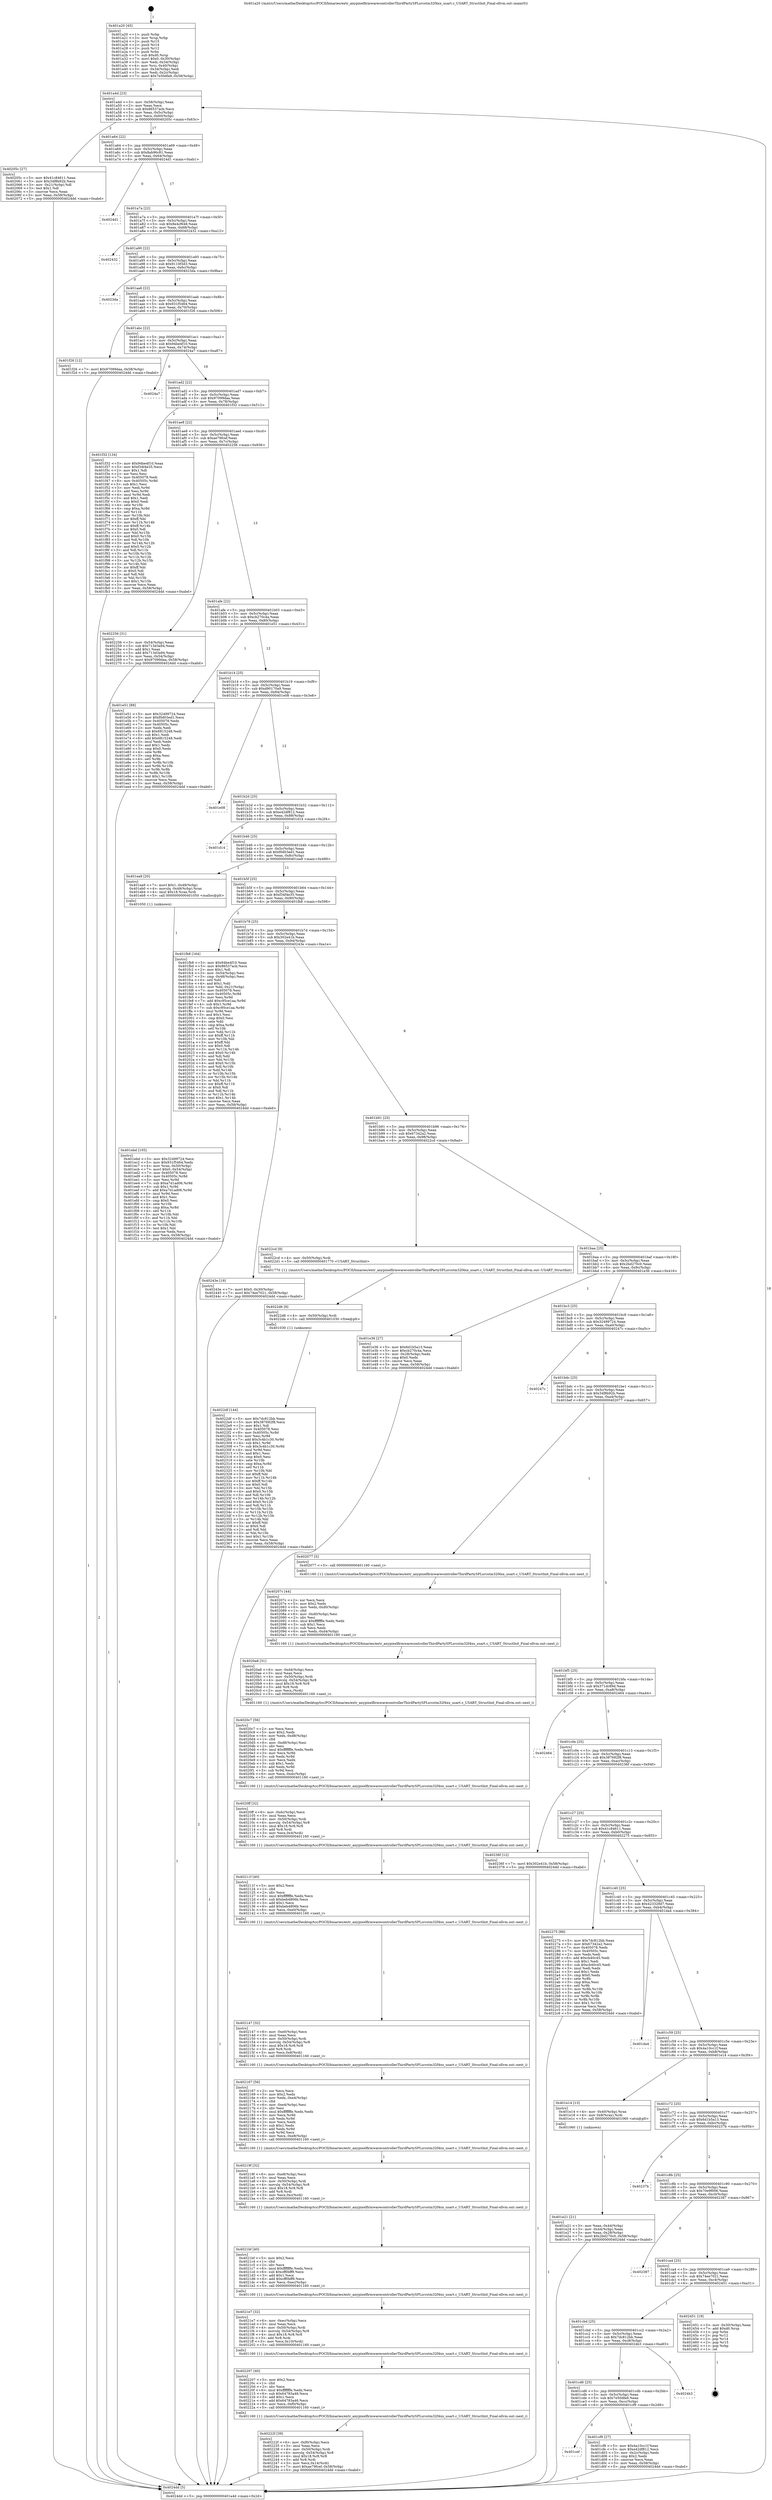 digraph "0x401a20" {
  label = "0x401a20 (/mnt/c/Users/mathe/Desktop/tcc/POCII/binaries/extr_anypixelfirmwarecontrollerThirdPartySPLsrcstm32f4xx_usart.c_USART_StructInit_Final-ollvm.out::main(0))"
  labelloc = "t"
  node[shape=record]

  Entry [label="",width=0.3,height=0.3,shape=circle,fillcolor=black,style=filled]
  "0x401a4d" [label="{
     0x401a4d [23]\l
     | [instrs]\l
     &nbsp;&nbsp;0x401a4d \<+3\>: mov -0x58(%rbp),%eax\l
     &nbsp;&nbsp;0x401a50 \<+2\>: mov %eax,%ecx\l
     &nbsp;&nbsp;0x401a52 \<+6\>: sub $0x86537acb,%ecx\l
     &nbsp;&nbsp;0x401a58 \<+3\>: mov %eax,-0x5c(%rbp)\l
     &nbsp;&nbsp;0x401a5b \<+3\>: mov %ecx,-0x60(%rbp)\l
     &nbsp;&nbsp;0x401a5e \<+6\>: je 000000000040205c \<main+0x63c\>\l
  }"]
  "0x40205c" [label="{
     0x40205c [27]\l
     | [instrs]\l
     &nbsp;&nbsp;0x40205c \<+5\>: mov $0x41c84611,%eax\l
     &nbsp;&nbsp;0x402061 \<+5\>: mov $0x34f8b92b,%ecx\l
     &nbsp;&nbsp;0x402066 \<+3\>: mov -0x21(%rbp),%dl\l
     &nbsp;&nbsp;0x402069 \<+3\>: test $0x1,%dl\l
     &nbsp;&nbsp;0x40206c \<+3\>: cmovne %ecx,%eax\l
     &nbsp;&nbsp;0x40206f \<+3\>: mov %eax,-0x58(%rbp)\l
     &nbsp;&nbsp;0x402072 \<+5\>: jmp 00000000004024dd \<main+0xabd\>\l
  }"]
  "0x401a64" [label="{
     0x401a64 [22]\l
     | [instrs]\l
     &nbsp;&nbsp;0x401a64 \<+5\>: jmp 0000000000401a69 \<main+0x49\>\l
     &nbsp;&nbsp;0x401a69 \<+3\>: mov -0x5c(%rbp),%eax\l
     &nbsp;&nbsp;0x401a6c \<+5\>: sub $0x8ab96c81,%eax\l
     &nbsp;&nbsp;0x401a71 \<+3\>: mov %eax,-0x64(%rbp)\l
     &nbsp;&nbsp;0x401a74 \<+6\>: je 00000000004024d1 \<main+0xab1\>\l
  }"]
  Exit [label="",width=0.3,height=0.3,shape=circle,fillcolor=black,style=filled,peripheries=2]
  "0x4024d1" [label="{
     0x4024d1\l
  }", style=dashed]
  "0x401a7a" [label="{
     0x401a7a [22]\l
     | [instrs]\l
     &nbsp;&nbsp;0x401a7a \<+5\>: jmp 0000000000401a7f \<main+0x5f\>\l
     &nbsp;&nbsp;0x401a7f \<+3\>: mov -0x5c(%rbp),%eax\l
     &nbsp;&nbsp;0x401a82 \<+5\>: sub $0x8e4cf648,%eax\l
     &nbsp;&nbsp;0x401a87 \<+3\>: mov %eax,-0x68(%rbp)\l
     &nbsp;&nbsp;0x401a8a \<+6\>: je 0000000000402432 \<main+0xa12\>\l
  }"]
  "0x4022df" [label="{
     0x4022df [144]\l
     | [instrs]\l
     &nbsp;&nbsp;0x4022df \<+5\>: mov $0x7dc812bb,%eax\l
     &nbsp;&nbsp;0x4022e4 \<+5\>: mov $0x387692f8,%ecx\l
     &nbsp;&nbsp;0x4022e9 \<+2\>: mov $0x1,%dl\l
     &nbsp;&nbsp;0x4022eb \<+7\>: mov 0x405078,%esi\l
     &nbsp;&nbsp;0x4022f2 \<+8\>: mov 0x40505c,%r8d\l
     &nbsp;&nbsp;0x4022fa \<+3\>: mov %esi,%r9d\l
     &nbsp;&nbsp;0x4022fd \<+7\>: add $0x3c4b1c30,%r9d\l
     &nbsp;&nbsp;0x402304 \<+4\>: sub $0x1,%r9d\l
     &nbsp;&nbsp;0x402308 \<+7\>: sub $0x3c4b1c30,%r9d\l
     &nbsp;&nbsp;0x40230f \<+4\>: imul %r9d,%esi\l
     &nbsp;&nbsp;0x402313 \<+3\>: and $0x1,%esi\l
     &nbsp;&nbsp;0x402316 \<+3\>: cmp $0x0,%esi\l
     &nbsp;&nbsp;0x402319 \<+4\>: sete %r10b\l
     &nbsp;&nbsp;0x40231d \<+4\>: cmp $0xa,%r8d\l
     &nbsp;&nbsp;0x402321 \<+4\>: setl %r11b\l
     &nbsp;&nbsp;0x402325 \<+3\>: mov %r10b,%bl\l
     &nbsp;&nbsp;0x402328 \<+3\>: xor $0xff,%bl\l
     &nbsp;&nbsp;0x40232b \<+3\>: mov %r11b,%r14b\l
     &nbsp;&nbsp;0x40232e \<+4\>: xor $0xff,%r14b\l
     &nbsp;&nbsp;0x402332 \<+3\>: xor $0x0,%dl\l
     &nbsp;&nbsp;0x402335 \<+3\>: mov %bl,%r15b\l
     &nbsp;&nbsp;0x402338 \<+4\>: and $0x0,%r15b\l
     &nbsp;&nbsp;0x40233c \<+3\>: and %dl,%r10b\l
     &nbsp;&nbsp;0x40233f \<+3\>: mov %r14b,%r12b\l
     &nbsp;&nbsp;0x402342 \<+4\>: and $0x0,%r12b\l
     &nbsp;&nbsp;0x402346 \<+3\>: and %dl,%r11b\l
     &nbsp;&nbsp;0x402349 \<+3\>: or %r10b,%r15b\l
     &nbsp;&nbsp;0x40234c \<+3\>: or %r11b,%r12b\l
     &nbsp;&nbsp;0x40234f \<+3\>: xor %r12b,%r15b\l
     &nbsp;&nbsp;0x402352 \<+3\>: or %r14b,%bl\l
     &nbsp;&nbsp;0x402355 \<+3\>: xor $0xff,%bl\l
     &nbsp;&nbsp;0x402358 \<+3\>: or $0x0,%dl\l
     &nbsp;&nbsp;0x40235b \<+2\>: and %dl,%bl\l
     &nbsp;&nbsp;0x40235d \<+3\>: or %bl,%r15b\l
     &nbsp;&nbsp;0x402360 \<+4\>: test $0x1,%r15b\l
     &nbsp;&nbsp;0x402364 \<+3\>: cmovne %ecx,%eax\l
     &nbsp;&nbsp;0x402367 \<+3\>: mov %eax,-0x58(%rbp)\l
     &nbsp;&nbsp;0x40236a \<+5\>: jmp 00000000004024dd \<main+0xabd\>\l
  }"]
  "0x402432" [label="{
     0x402432\l
  }", style=dashed]
  "0x401a90" [label="{
     0x401a90 [22]\l
     | [instrs]\l
     &nbsp;&nbsp;0x401a90 \<+5\>: jmp 0000000000401a95 \<main+0x75\>\l
     &nbsp;&nbsp;0x401a95 \<+3\>: mov -0x5c(%rbp),%eax\l
     &nbsp;&nbsp;0x401a98 \<+5\>: sub $0x9110f3d3,%eax\l
     &nbsp;&nbsp;0x401a9d \<+3\>: mov %eax,-0x6c(%rbp)\l
     &nbsp;&nbsp;0x401aa0 \<+6\>: je 00000000004023da \<main+0x9ba\>\l
  }"]
  "0x4022d6" [label="{
     0x4022d6 [9]\l
     | [instrs]\l
     &nbsp;&nbsp;0x4022d6 \<+4\>: mov -0x50(%rbp),%rdi\l
     &nbsp;&nbsp;0x4022da \<+5\>: call 0000000000401030 \<free@plt\>\l
     | [calls]\l
     &nbsp;&nbsp;0x401030 \{1\} (unknown)\l
  }"]
  "0x4023da" [label="{
     0x4023da\l
  }", style=dashed]
  "0x401aa6" [label="{
     0x401aa6 [22]\l
     | [instrs]\l
     &nbsp;&nbsp;0x401aa6 \<+5\>: jmp 0000000000401aab \<main+0x8b\>\l
     &nbsp;&nbsp;0x401aab \<+3\>: mov -0x5c(%rbp),%eax\l
     &nbsp;&nbsp;0x401aae \<+5\>: sub $0x931f5464,%eax\l
     &nbsp;&nbsp;0x401ab3 \<+3\>: mov %eax,-0x70(%rbp)\l
     &nbsp;&nbsp;0x401ab6 \<+6\>: je 0000000000401f26 \<main+0x506\>\l
  }"]
  "0x40222f" [label="{
     0x40222f [39]\l
     | [instrs]\l
     &nbsp;&nbsp;0x40222f \<+6\>: mov -0xf0(%rbp),%ecx\l
     &nbsp;&nbsp;0x402235 \<+3\>: imul %eax,%ecx\l
     &nbsp;&nbsp;0x402238 \<+4\>: mov -0x50(%rbp),%rdi\l
     &nbsp;&nbsp;0x40223c \<+4\>: movslq -0x54(%rbp),%r8\l
     &nbsp;&nbsp;0x402240 \<+4\>: imul $0x18,%r8,%r8\l
     &nbsp;&nbsp;0x402244 \<+3\>: add %r8,%rdi\l
     &nbsp;&nbsp;0x402247 \<+3\>: mov %ecx,0x14(%rdi)\l
     &nbsp;&nbsp;0x40224a \<+7\>: movl $0xae79fcef,-0x58(%rbp)\l
     &nbsp;&nbsp;0x402251 \<+5\>: jmp 00000000004024dd \<main+0xabd\>\l
  }"]
  "0x401f26" [label="{
     0x401f26 [12]\l
     | [instrs]\l
     &nbsp;&nbsp;0x401f26 \<+7\>: movl $0x97099daa,-0x58(%rbp)\l
     &nbsp;&nbsp;0x401f2d \<+5\>: jmp 00000000004024dd \<main+0xabd\>\l
  }"]
  "0x401abc" [label="{
     0x401abc [22]\l
     | [instrs]\l
     &nbsp;&nbsp;0x401abc \<+5\>: jmp 0000000000401ac1 \<main+0xa1\>\l
     &nbsp;&nbsp;0x401ac1 \<+3\>: mov -0x5c(%rbp),%eax\l
     &nbsp;&nbsp;0x401ac4 \<+5\>: sub $0x94be4f10,%eax\l
     &nbsp;&nbsp;0x401ac9 \<+3\>: mov %eax,-0x74(%rbp)\l
     &nbsp;&nbsp;0x401acc \<+6\>: je 00000000004024a7 \<main+0xa87\>\l
  }"]
  "0x402207" [label="{
     0x402207 [40]\l
     | [instrs]\l
     &nbsp;&nbsp;0x402207 \<+5\>: mov $0x2,%ecx\l
     &nbsp;&nbsp;0x40220c \<+1\>: cltd\l
     &nbsp;&nbsp;0x40220d \<+2\>: idiv %ecx\l
     &nbsp;&nbsp;0x40220f \<+6\>: imul $0xfffffffe,%edx,%ecx\l
     &nbsp;&nbsp;0x402215 \<+6\>: sub $0x64783a46,%ecx\l
     &nbsp;&nbsp;0x40221b \<+3\>: add $0x1,%ecx\l
     &nbsp;&nbsp;0x40221e \<+6\>: add $0x64783a46,%ecx\l
     &nbsp;&nbsp;0x402224 \<+6\>: mov %ecx,-0xf0(%rbp)\l
     &nbsp;&nbsp;0x40222a \<+5\>: call 0000000000401160 \<next_i\>\l
     | [calls]\l
     &nbsp;&nbsp;0x401160 \{1\} (/mnt/c/Users/mathe/Desktop/tcc/POCII/binaries/extr_anypixelfirmwarecontrollerThirdPartySPLsrcstm32f4xx_usart.c_USART_StructInit_Final-ollvm.out::next_i)\l
  }"]
  "0x4024a7" [label="{
     0x4024a7\l
  }", style=dashed]
  "0x401ad2" [label="{
     0x401ad2 [22]\l
     | [instrs]\l
     &nbsp;&nbsp;0x401ad2 \<+5\>: jmp 0000000000401ad7 \<main+0xb7\>\l
     &nbsp;&nbsp;0x401ad7 \<+3\>: mov -0x5c(%rbp),%eax\l
     &nbsp;&nbsp;0x401ada \<+5\>: sub $0x97099daa,%eax\l
     &nbsp;&nbsp;0x401adf \<+3\>: mov %eax,-0x78(%rbp)\l
     &nbsp;&nbsp;0x401ae2 \<+6\>: je 0000000000401f32 \<main+0x512\>\l
  }"]
  "0x4021e7" [label="{
     0x4021e7 [32]\l
     | [instrs]\l
     &nbsp;&nbsp;0x4021e7 \<+6\>: mov -0xec(%rbp),%ecx\l
     &nbsp;&nbsp;0x4021ed \<+3\>: imul %eax,%ecx\l
     &nbsp;&nbsp;0x4021f0 \<+4\>: mov -0x50(%rbp),%rdi\l
     &nbsp;&nbsp;0x4021f4 \<+4\>: movslq -0x54(%rbp),%r8\l
     &nbsp;&nbsp;0x4021f8 \<+4\>: imul $0x18,%r8,%r8\l
     &nbsp;&nbsp;0x4021fc \<+3\>: add %r8,%rdi\l
     &nbsp;&nbsp;0x4021ff \<+3\>: mov %ecx,0x10(%rdi)\l
     &nbsp;&nbsp;0x402202 \<+5\>: call 0000000000401160 \<next_i\>\l
     | [calls]\l
     &nbsp;&nbsp;0x401160 \{1\} (/mnt/c/Users/mathe/Desktop/tcc/POCII/binaries/extr_anypixelfirmwarecontrollerThirdPartySPLsrcstm32f4xx_usart.c_USART_StructInit_Final-ollvm.out::next_i)\l
  }"]
  "0x401f32" [label="{
     0x401f32 [134]\l
     | [instrs]\l
     &nbsp;&nbsp;0x401f32 \<+5\>: mov $0x94be4f10,%eax\l
     &nbsp;&nbsp;0x401f37 \<+5\>: mov $0xf34f4e35,%ecx\l
     &nbsp;&nbsp;0x401f3c \<+2\>: mov $0x1,%dl\l
     &nbsp;&nbsp;0x401f3e \<+2\>: xor %esi,%esi\l
     &nbsp;&nbsp;0x401f40 \<+7\>: mov 0x405078,%edi\l
     &nbsp;&nbsp;0x401f47 \<+8\>: mov 0x40505c,%r8d\l
     &nbsp;&nbsp;0x401f4f \<+3\>: sub $0x1,%esi\l
     &nbsp;&nbsp;0x401f52 \<+3\>: mov %edi,%r9d\l
     &nbsp;&nbsp;0x401f55 \<+3\>: add %esi,%r9d\l
     &nbsp;&nbsp;0x401f58 \<+4\>: imul %r9d,%edi\l
     &nbsp;&nbsp;0x401f5c \<+3\>: and $0x1,%edi\l
     &nbsp;&nbsp;0x401f5f \<+3\>: cmp $0x0,%edi\l
     &nbsp;&nbsp;0x401f62 \<+4\>: sete %r10b\l
     &nbsp;&nbsp;0x401f66 \<+4\>: cmp $0xa,%r8d\l
     &nbsp;&nbsp;0x401f6a \<+4\>: setl %r11b\l
     &nbsp;&nbsp;0x401f6e \<+3\>: mov %r10b,%bl\l
     &nbsp;&nbsp;0x401f71 \<+3\>: xor $0xff,%bl\l
     &nbsp;&nbsp;0x401f74 \<+3\>: mov %r11b,%r14b\l
     &nbsp;&nbsp;0x401f77 \<+4\>: xor $0xff,%r14b\l
     &nbsp;&nbsp;0x401f7b \<+3\>: xor $0x0,%dl\l
     &nbsp;&nbsp;0x401f7e \<+3\>: mov %bl,%r15b\l
     &nbsp;&nbsp;0x401f81 \<+4\>: and $0x0,%r15b\l
     &nbsp;&nbsp;0x401f85 \<+3\>: and %dl,%r10b\l
     &nbsp;&nbsp;0x401f88 \<+3\>: mov %r14b,%r12b\l
     &nbsp;&nbsp;0x401f8b \<+4\>: and $0x0,%r12b\l
     &nbsp;&nbsp;0x401f8f \<+3\>: and %dl,%r11b\l
     &nbsp;&nbsp;0x401f92 \<+3\>: or %r10b,%r15b\l
     &nbsp;&nbsp;0x401f95 \<+3\>: or %r11b,%r12b\l
     &nbsp;&nbsp;0x401f98 \<+3\>: xor %r12b,%r15b\l
     &nbsp;&nbsp;0x401f9b \<+3\>: or %r14b,%bl\l
     &nbsp;&nbsp;0x401f9e \<+3\>: xor $0xff,%bl\l
     &nbsp;&nbsp;0x401fa1 \<+3\>: or $0x0,%dl\l
     &nbsp;&nbsp;0x401fa4 \<+2\>: and %dl,%bl\l
     &nbsp;&nbsp;0x401fa6 \<+3\>: or %bl,%r15b\l
     &nbsp;&nbsp;0x401fa9 \<+4\>: test $0x1,%r15b\l
     &nbsp;&nbsp;0x401fad \<+3\>: cmovne %ecx,%eax\l
     &nbsp;&nbsp;0x401fb0 \<+3\>: mov %eax,-0x58(%rbp)\l
     &nbsp;&nbsp;0x401fb3 \<+5\>: jmp 00000000004024dd \<main+0xabd\>\l
  }"]
  "0x401ae8" [label="{
     0x401ae8 [22]\l
     | [instrs]\l
     &nbsp;&nbsp;0x401ae8 \<+5\>: jmp 0000000000401aed \<main+0xcd\>\l
     &nbsp;&nbsp;0x401aed \<+3\>: mov -0x5c(%rbp),%eax\l
     &nbsp;&nbsp;0x401af0 \<+5\>: sub $0xae79fcef,%eax\l
     &nbsp;&nbsp;0x401af5 \<+3\>: mov %eax,-0x7c(%rbp)\l
     &nbsp;&nbsp;0x401af8 \<+6\>: je 0000000000402256 \<main+0x836\>\l
  }"]
  "0x4021bf" [label="{
     0x4021bf [40]\l
     | [instrs]\l
     &nbsp;&nbsp;0x4021bf \<+5\>: mov $0x2,%ecx\l
     &nbsp;&nbsp;0x4021c4 \<+1\>: cltd\l
     &nbsp;&nbsp;0x4021c5 \<+2\>: idiv %ecx\l
     &nbsp;&nbsp;0x4021c7 \<+6\>: imul $0xfffffffe,%edx,%ecx\l
     &nbsp;&nbsp;0x4021cd \<+6\>: sub $0xcff0bff9,%ecx\l
     &nbsp;&nbsp;0x4021d3 \<+3\>: add $0x1,%ecx\l
     &nbsp;&nbsp;0x4021d6 \<+6\>: add $0xcff0bff9,%ecx\l
     &nbsp;&nbsp;0x4021dc \<+6\>: mov %ecx,-0xec(%rbp)\l
     &nbsp;&nbsp;0x4021e2 \<+5\>: call 0000000000401160 \<next_i\>\l
     | [calls]\l
     &nbsp;&nbsp;0x401160 \{1\} (/mnt/c/Users/mathe/Desktop/tcc/POCII/binaries/extr_anypixelfirmwarecontrollerThirdPartySPLsrcstm32f4xx_usart.c_USART_StructInit_Final-ollvm.out::next_i)\l
  }"]
  "0x402256" [label="{
     0x402256 [31]\l
     | [instrs]\l
     &nbsp;&nbsp;0x402256 \<+3\>: mov -0x54(%rbp),%eax\l
     &nbsp;&nbsp;0x402259 \<+5\>: sub $0x713d3a94,%eax\l
     &nbsp;&nbsp;0x40225e \<+3\>: add $0x1,%eax\l
     &nbsp;&nbsp;0x402261 \<+5\>: add $0x713d3a94,%eax\l
     &nbsp;&nbsp;0x402266 \<+3\>: mov %eax,-0x54(%rbp)\l
     &nbsp;&nbsp;0x402269 \<+7\>: movl $0x97099daa,-0x58(%rbp)\l
     &nbsp;&nbsp;0x402270 \<+5\>: jmp 00000000004024dd \<main+0xabd\>\l
  }"]
  "0x401afe" [label="{
     0x401afe [22]\l
     | [instrs]\l
     &nbsp;&nbsp;0x401afe \<+5\>: jmp 0000000000401b03 \<main+0xe3\>\l
     &nbsp;&nbsp;0x401b03 \<+3\>: mov -0x5c(%rbp),%eax\l
     &nbsp;&nbsp;0x401b06 \<+5\>: sub $0xcb270c4a,%eax\l
     &nbsp;&nbsp;0x401b0b \<+3\>: mov %eax,-0x80(%rbp)\l
     &nbsp;&nbsp;0x401b0e \<+6\>: je 0000000000401e51 \<main+0x431\>\l
  }"]
  "0x40219f" [label="{
     0x40219f [32]\l
     | [instrs]\l
     &nbsp;&nbsp;0x40219f \<+6\>: mov -0xe8(%rbp),%ecx\l
     &nbsp;&nbsp;0x4021a5 \<+3\>: imul %eax,%ecx\l
     &nbsp;&nbsp;0x4021a8 \<+4\>: mov -0x50(%rbp),%rdi\l
     &nbsp;&nbsp;0x4021ac \<+4\>: movslq -0x54(%rbp),%r8\l
     &nbsp;&nbsp;0x4021b0 \<+4\>: imul $0x18,%r8,%r8\l
     &nbsp;&nbsp;0x4021b4 \<+3\>: add %r8,%rdi\l
     &nbsp;&nbsp;0x4021b7 \<+3\>: mov %ecx,0xc(%rdi)\l
     &nbsp;&nbsp;0x4021ba \<+5\>: call 0000000000401160 \<next_i\>\l
     | [calls]\l
     &nbsp;&nbsp;0x401160 \{1\} (/mnt/c/Users/mathe/Desktop/tcc/POCII/binaries/extr_anypixelfirmwarecontrollerThirdPartySPLsrcstm32f4xx_usart.c_USART_StructInit_Final-ollvm.out::next_i)\l
  }"]
  "0x401e51" [label="{
     0x401e51 [88]\l
     | [instrs]\l
     &nbsp;&nbsp;0x401e51 \<+5\>: mov $0x32499724,%eax\l
     &nbsp;&nbsp;0x401e56 \<+5\>: mov $0xf0d03ed1,%ecx\l
     &nbsp;&nbsp;0x401e5b \<+7\>: mov 0x405078,%edx\l
     &nbsp;&nbsp;0x401e62 \<+7\>: mov 0x40505c,%esi\l
     &nbsp;&nbsp;0x401e69 \<+2\>: mov %edx,%edi\l
     &nbsp;&nbsp;0x401e6b \<+6\>: sub $0x6815248,%edi\l
     &nbsp;&nbsp;0x401e71 \<+3\>: sub $0x1,%edi\l
     &nbsp;&nbsp;0x401e74 \<+6\>: add $0x6815248,%edi\l
     &nbsp;&nbsp;0x401e7a \<+3\>: imul %edi,%edx\l
     &nbsp;&nbsp;0x401e7d \<+3\>: and $0x1,%edx\l
     &nbsp;&nbsp;0x401e80 \<+3\>: cmp $0x0,%edx\l
     &nbsp;&nbsp;0x401e83 \<+4\>: sete %r8b\l
     &nbsp;&nbsp;0x401e87 \<+3\>: cmp $0xa,%esi\l
     &nbsp;&nbsp;0x401e8a \<+4\>: setl %r9b\l
     &nbsp;&nbsp;0x401e8e \<+3\>: mov %r8b,%r10b\l
     &nbsp;&nbsp;0x401e91 \<+3\>: and %r9b,%r10b\l
     &nbsp;&nbsp;0x401e94 \<+3\>: xor %r9b,%r8b\l
     &nbsp;&nbsp;0x401e97 \<+3\>: or %r8b,%r10b\l
     &nbsp;&nbsp;0x401e9a \<+4\>: test $0x1,%r10b\l
     &nbsp;&nbsp;0x401e9e \<+3\>: cmovne %ecx,%eax\l
     &nbsp;&nbsp;0x401ea1 \<+3\>: mov %eax,-0x58(%rbp)\l
     &nbsp;&nbsp;0x401ea4 \<+5\>: jmp 00000000004024dd \<main+0xabd\>\l
  }"]
  "0x401b14" [label="{
     0x401b14 [25]\l
     | [instrs]\l
     &nbsp;&nbsp;0x401b14 \<+5\>: jmp 0000000000401b19 \<main+0xf9\>\l
     &nbsp;&nbsp;0x401b19 \<+3\>: mov -0x5c(%rbp),%eax\l
     &nbsp;&nbsp;0x401b1c \<+5\>: sub $0xd90170a9,%eax\l
     &nbsp;&nbsp;0x401b21 \<+6\>: mov %eax,-0x84(%rbp)\l
     &nbsp;&nbsp;0x401b27 \<+6\>: je 0000000000401e08 \<main+0x3e8\>\l
  }"]
  "0x402167" [label="{
     0x402167 [56]\l
     | [instrs]\l
     &nbsp;&nbsp;0x402167 \<+2\>: xor %ecx,%ecx\l
     &nbsp;&nbsp;0x402169 \<+5\>: mov $0x2,%edx\l
     &nbsp;&nbsp;0x40216e \<+6\>: mov %edx,-0xe4(%rbp)\l
     &nbsp;&nbsp;0x402174 \<+1\>: cltd\l
     &nbsp;&nbsp;0x402175 \<+6\>: mov -0xe4(%rbp),%esi\l
     &nbsp;&nbsp;0x40217b \<+2\>: idiv %esi\l
     &nbsp;&nbsp;0x40217d \<+6\>: imul $0xfffffffe,%edx,%edx\l
     &nbsp;&nbsp;0x402183 \<+3\>: mov %ecx,%r9d\l
     &nbsp;&nbsp;0x402186 \<+3\>: sub %edx,%r9d\l
     &nbsp;&nbsp;0x402189 \<+2\>: mov %ecx,%edx\l
     &nbsp;&nbsp;0x40218b \<+3\>: sub $0x1,%edx\l
     &nbsp;&nbsp;0x40218e \<+3\>: add %edx,%r9d\l
     &nbsp;&nbsp;0x402191 \<+3\>: sub %r9d,%ecx\l
     &nbsp;&nbsp;0x402194 \<+6\>: mov %ecx,-0xe8(%rbp)\l
     &nbsp;&nbsp;0x40219a \<+5\>: call 0000000000401160 \<next_i\>\l
     | [calls]\l
     &nbsp;&nbsp;0x401160 \{1\} (/mnt/c/Users/mathe/Desktop/tcc/POCII/binaries/extr_anypixelfirmwarecontrollerThirdPartySPLsrcstm32f4xx_usart.c_USART_StructInit_Final-ollvm.out::next_i)\l
  }"]
  "0x401e08" [label="{
     0x401e08\l
  }", style=dashed]
  "0x401b2d" [label="{
     0x401b2d [25]\l
     | [instrs]\l
     &nbsp;&nbsp;0x401b2d \<+5\>: jmp 0000000000401b32 \<main+0x112\>\l
     &nbsp;&nbsp;0x401b32 \<+3\>: mov -0x5c(%rbp),%eax\l
     &nbsp;&nbsp;0x401b35 \<+5\>: sub $0xe42df812,%eax\l
     &nbsp;&nbsp;0x401b3a \<+6\>: mov %eax,-0x88(%rbp)\l
     &nbsp;&nbsp;0x401b40 \<+6\>: je 0000000000401d14 \<main+0x2f4\>\l
  }"]
  "0x402147" [label="{
     0x402147 [32]\l
     | [instrs]\l
     &nbsp;&nbsp;0x402147 \<+6\>: mov -0xe0(%rbp),%ecx\l
     &nbsp;&nbsp;0x40214d \<+3\>: imul %eax,%ecx\l
     &nbsp;&nbsp;0x402150 \<+4\>: mov -0x50(%rbp),%rdi\l
     &nbsp;&nbsp;0x402154 \<+4\>: movslq -0x54(%rbp),%r8\l
     &nbsp;&nbsp;0x402158 \<+4\>: imul $0x18,%r8,%r8\l
     &nbsp;&nbsp;0x40215c \<+3\>: add %r8,%rdi\l
     &nbsp;&nbsp;0x40215f \<+3\>: mov %ecx,0x8(%rdi)\l
     &nbsp;&nbsp;0x402162 \<+5\>: call 0000000000401160 \<next_i\>\l
     | [calls]\l
     &nbsp;&nbsp;0x401160 \{1\} (/mnt/c/Users/mathe/Desktop/tcc/POCII/binaries/extr_anypixelfirmwarecontrollerThirdPartySPLsrcstm32f4xx_usart.c_USART_StructInit_Final-ollvm.out::next_i)\l
  }"]
  "0x401d14" [label="{
     0x401d14\l
  }", style=dashed]
  "0x401b46" [label="{
     0x401b46 [25]\l
     | [instrs]\l
     &nbsp;&nbsp;0x401b46 \<+5\>: jmp 0000000000401b4b \<main+0x12b\>\l
     &nbsp;&nbsp;0x401b4b \<+3\>: mov -0x5c(%rbp),%eax\l
     &nbsp;&nbsp;0x401b4e \<+5\>: sub $0xf0d03ed1,%eax\l
     &nbsp;&nbsp;0x401b53 \<+6\>: mov %eax,-0x8c(%rbp)\l
     &nbsp;&nbsp;0x401b59 \<+6\>: je 0000000000401ea9 \<main+0x489\>\l
  }"]
  "0x40211f" [label="{
     0x40211f [40]\l
     | [instrs]\l
     &nbsp;&nbsp;0x40211f \<+5\>: mov $0x2,%ecx\l
     &nbsp;&nbsp;0x402124 \<+1\>: cltd\l
     &nbsp;&nbsp;0x402125 \<+2\>: idiv %ecx\l
     &nbsp;&nbsp;0x402127 \<+6\>: imul $0xfffffffe,%edx,%ecx\l
     &nbsp;&nbsp;0x40212d \<+6\>: sub $0xbeb4806b,%ecx\l
     &nbsp;&nbsp;0x402133 \<+3\>: add $0x1,%ecx\l
     &nbsp;&nbsp;0x402136 \<+6\>: add $0xbeb4806b,%ecx\l
     &nbsp;&nbsp;0x40213c \<+6\>: mov %ecx,-0xe0(%rbp)\l
     &nbsp;&nbsp;0x402142 \<+5\>: call 0000000000401160 \<next_i\>\l
     | [calls]\l
     &nbsp;&nbsp;0x401160 \{1\} (/mnt/c/Users/mathe/Desktop/tcc/POCII/binaries/extr_anypixelfirmwarecontrollerThirdPartySPLsrcstm32f4xx_usart.c_USART_StructInit_Final-ollvm.out::next_i)\l
  }"]
  "0x401ea9" [label="{
     0x401ea9 [20]\l
     | [instrs]\l
     &nbsp;&nbsp;0x401ea9 \<+7\>: movl $0x1,-0x48(%rbp)\l
     &nbsp;&nbsp;0x401eb0 \<+4\>: movslq -0x48(%rbp),%rax\l
     &nbsp;&nbsp;0x401eb4 \<+4\>: imul $0x18,%rax,%rdi\l
     &nbsp;&nbsp;0x401eb8 \<+5\>: call 0000000000401050 \<malloc@plt\>\l
     | [calls]\l
     &nbsp;&nbsp;0x401050 \{1\} (unknown)\l
  }"]
  "0x401b5f" [label="{
     0x401b5f [25]\l
     | [instrs]\l
     &nbsp;&nbsp;0x401b5f \<+5\>: jmp 0000000000401b64 \<main+0x144\>\l
     &nbsp;&nbsp;0x401b64 \<+3\>: mov -0x5c(%rbp),%eax\l
     &nbsp;&nbsp;0x401b67 \<+5\>: sub $0xf34f4e35,%eax\l
     &nbsp;&nbsp;0x401b6c \<+6\>: mov %eax,-0x90(%rbp)\l
     &nbsp;&nbsp;0x401b72 \<+6\>: je 0000000000401fb8 \<main+0x598\>\l
  }"]
  "0x4020ff" [label="{
     0x4020ff [32]\l
     | [instrs]\l
     &nbsp;&nbsp;0x4020ff \<+6\>: mov -0xdc(%rbp),%ecx\l
     &nbsp;&nbsp;0x402105 \<+3\>: imul %eax,%ecx\l
     &nbsp;&nbsp;0x402108 \<+4\>: mov -0x50(%rbp),%rdi\l
     &nbsp;&nbsp;0x40210c \<+4\>: movslq -0x54(%rbp),%r8\l
     &nbsp;&nbsp;0x402110 \<+4\>: imul $0x18,%r8,%r8\l
     &nbsp;&nbsp;0x402114 \<+3\>: add %r8,%rdi\l
     &nbsp;&nbsp;0x402117 \<+3\>: mov %ecx,0x4(%rdi)\l
     &nbsp;&nbsp;0x40211a \<+5\>: call 0000000000401160 \<next_i\>\l
     | [calls]\l
     &nbsp;&nbsp;0x401160 \{1\} (/mnt/c/Users/mathe/Desktop/tcc/POCII/binaries/extr_anypixelfirmwarecontrollerThirdPartySPLsrcstm32f4xx_usart.c_USART_StructInit_Final-ollvm.out::next_i)\l
  }"]
  "0x401fb8" [label="{
     0x401fb8 [164]\l
     | [instrs]\l
     &nbsp;&nbsp;0x401fb8 \<+5\>: mov $0x94be4f10,%eax\l
     &nbsp;&nbsp;0x401fbd \<+5\>: mov $0x86537acb,%ecx\l
     &nbsp;&nbsp;0x401fc2 \<+2\>: mov $0x1,%dl\l
     &nbsp;&nbsp;0x401fc4 \<+3\>: mov -0x54(%rbp),%esi\l
     &nbsp;&nbsp;0x401fc7 \<+3\>: cmp -0x48(%rbp),%esi\l
     &nbsp;&nbsp;0x401fca \<+4\>: setl %dil\l
     &nbsp;&nbsp;0x401fce \<+4\>: and $0x1,%dil\l
     &nbsp;&nbsp;0x401fd2 \<+4\>: mov %dil,-0x21(%rbp)\l
     &nbsp;&nbsp;0x401fd6 \<+7\>: mov 0x405078,%esi\l
     &nbsp;&nbsp;0x401fdd \<+8\>: mov 0x40505c,%r8d\l
     &nbsp;&nbsp;0x401fe5 \<+3\>: mov %esi,%r9d\l
     &nbsp;&nbsp;0x401fe8 \<+7\>: add $0xc95ce1aa,%r9d\l
     &nbsp;&nbsp;0x401fef \<+4\>: sub $0x1,%r9d\l
     &nbsp;&nbsp;0x401ff3 \<+7\>: sub $0xc95ce1aa,%r9d\l
     &nbsp;&nbsp;0x401ffa \<+4\>: imul %r9d,%esi\l
     &nbsp;&nbsp;0x401ffe \<+3\>: and $0x1,%esi\l
     &nbsp;&nbsp;0x402001 \<+3\>: cmp $0x0,%esi\l
     &nbsp;&nbsp;0x402004 \<+4\>: sete %dil\l
     &nbsp;&nbsp;0x402008 \<+4\>: cmp $0xa,%r8d\l
     &nbsp;&nbsp;0x40200c \<+4\>: setl %r10b\l
     &nbsp;&nbsp;0x402010 \<+3\>: mov %dil,%r11b\l
     &nbsp;&nbsp;0x402013 \<+4\>: xor $0xff,%r11b\l
     &nbsp;&nbsp;0x402017 \<+3\>: mov %r10b,%bl\l
     &nbsp;&nbsp;0x40201a \<+3\>: xor $0xff,%bl\l
     &nbsp;&nbsp;0x40201d \<+3\>: xor $0x0,%dl\l
     &nbsp;&nbsp;0x402020 \<+3\>: mov %r11b,%r14b\l
     &nbsp;&nbsp;0x402023 \<+4\>: and $0x0,%r14b\l
     &nbsp;&nbsp;0x402027 \<+3\>: and %dl,%dil\l
     &nbsp;&nbsp;0x40202a \<+3\>: mov %bl,%r15b\l
     &nbsp;&nbsp;0x40202d \<+4\>: and $0x0,%r15b\l
     &nbsp;&nbsp;0x402031 \<+3\>: and %dl,%r10b\l
     &nbsp;&nbsp;0x402034 \<+3\>: or %dil,%r14b\l
     &nbsp;&nbsp;0x402037 \<+3\>: or %r10b,%r15b\l
     &nbsp;&nbsp;0x40203a \<+3\>: xor %r15b,%r14b\l
     &nbsp;&nbsp;0x40203d \<+3\>: or %bl,%r11b\l
     &nbsp;&nbsp;0x402040 \<+4\>: xor $0xff,%r11b\l
     &nbsp;&nbsp;0x402044 \<+3\>: or $0x0,%dl\l
     &nbsp;&nbsp;0x402047 \<+3\>: and %dl,%r11b\l
     &nbsp;&nbsp;0x40204a \<+3\>: or %r11b,%r14b\l
     &nbsp;&nbsp;0x40204d \<+4\>: test $0x1,%r14b\l
     &nbsp;&nbsp;0x402051 \<+3\>: cmovne %ecx,%eax\l
     &nbsp;&nbsp;0x402054 \<+3\>: mov %eax,-0x58(%rbp)\l
     &nbsp;&nbsp;0x402057 \<+5\>: jmp 00000000004024dd \<main+0xabd\>\l
  }"]
  "0x401b78" [label="{
     0x401b78 [25]\l
     | [instrs]\l
     &nbsp;&nbsp;0x401b78 \<+5\>: jmp 0000000000401b7d \<main+0x15d\>\l
     &nbsp;&nbsp;0x401b7d \<+3\>: mov -0x5c(%rbp),%eax\l
     &nbsp;&nbsp;0x401b80 \<+5\>: sub $0x302e41b,%eax\l
     &nbsp;&nbsp;0x401b85 \<+6\>: mov %eax,-0x94(%rbp)\l
     &nbsp;&nbsp;0x401b8b \<+6\>: je 000000000040243e \<main+0xa1e\>\l
  }"]
  "0x4020c7" [label="{
     0x4020c7 [56]\l
     | [instrs]\l
     &nbsp;&nbsp;0x4020c7 \<+2\>: xor %ecx,%ecx\l
     &nbsp;&nbsp;0x4020c9 \<+5\>: mov $0x2,%edx\l
     &nbsp;&nbsp;0x4020ce \<+6\>: mov %edx,-0xd8(%rbp)\l
     &nbsp;&nbsp;0x4020d4 \<+1\>: cltd\l
     &nbsp;&nbsp;0x4020d5 \<+6\>: mov -0xd8(%rbp),%esi\l
     &nbsp;&nbsp;0x4020db \<+2\>: idiv %esi\l
     &nbsp;&nbsp;0x4020dd \<+6\>: imul $0xfffffffe,%edx,%edx\l
     &nbsp;&nbsp;0x4020e3 \<+3\>: mov %ecx,%r9d\l
     &nbsp;&nbsp;0x4020e6 \<+3\>: sub %edx,%r9d\l
     &nbsp;&nbsp;0x4020e9 \<+2\>: mov %ecx,%edx\l
     &nbsp;&nbsp;0x4020eb \<+3\>: sub $0x1,%edx\l
     &nbsp;&nbsp;0x4020ee \<+3\>: add %edx,%r9d\l
     &nbsp;&nbsp;0x4020f1 \<+3\>: sub %r9d,%ecx\l
     &nbsp;&nbsp;0x4020f4 \<+6\>: mov %ecx,-0xdc(%rbp)\l
     &nbsp;&nbsp;0x4020fa \<+5\>: call 0000000000401160 \<next_i\>\l
     | [calls]\l
     &nbsp;&nbsp;0x401160 \{1\} (/mnt/c/Users/mathe/Desktop/tcc/POCII/binaries/extr_anypixelfirmwarecontrollerThirdPartySPLsrcstm32f4xx_usart.c_USART_StructInit_Final-ollvm.out::next_i)\l
  }"]
  "0x40243e" [label="{
     0x40243e [19]\l
     | [instrs]\l
     &nbsp;&nbsp;0x40243e \<+7\>: movl $0x0,-0x30(%rbp)\l
     &nbsp;&nbsp;0x402445 \<+7\>: movl $0x74ee7021,-0x58(%rbp)\l
     &nbsp;&nbsp;0x40244c \<+5\>: jmp 00000000004024dd \<main+0xabd\>\l
  }"]
  "0x401b91" [label="{
     0x401b91 [25]\l
     | [instrs]\l
     &nbsp;&nbsp;0x401b91 \<+5\>: jmp 0000000000401b96 \<main+0x176\>\l
     &nbsp;&nbsp;0x401b96 \<+3\>: mov -0x5c(%rbp),%eax\l
     &nbsp;&nbsp;0x401b99 \<+5\>: sub $0x67342a2,%eax\l
     &nbsp;&nbsp;0x401b9e \<+6\>: mov %eax,-0x98(%rbp)\l
     &nbsp;&nbsp;0x401ba4 \<+6\>: je 00000000004022cd \<main+0x8ad\>\l
  }"]
  "0x4020a8" [label="{
     0x4020a8 [31]\l
     | [instrs]\l
     &nbsp;&nbsp;0x4020a8 \<+6\>: mov -0xd4(%rbp),%ecx\l
     &nbsp;&nbsp;0x4020ae \<+3\>: imul %eax,%ecx\l
     &nbsp;&nbsp;0x4020b1 \<+4\>: mov -0x50(%rbp),%rdi\l
     &nbsp;&nbsp;0x4020b5 \<+4\>: movslq -0x54(%rbp),%r8\l
     &nbsp;&nbsp;0x4020b9 \<+4\>: imul $0x18,%r8,%r8\l
     &nbsp;&nbsp;0x4020bd \<+3\>: add %r8,%rdi\l
     &nbsp;&nbsp;0x4020c0 \<+2\>: mov %ecx,(%rdi)\l
     &nbsp;&nbsp;0x4020c2 \<+5\>: call 0000000000401160 \<next_i\>\l
     | [calls]\l
     &nbsp;&nbsp;0x401160 \{1\} (/mnt/c/Users/mathe/Desktop/tcc/POCII/binaries/extr_anypixelfirmwarecontrollerThirdPartySPLsrcstm32f4xx_usart.c_USART_StructInit_Final-ollvm.out::next_i)\l
  }"]
  "0x4022cd" [label="{
     0x4022cd [9]\l
     | [instrs]\l
     &nbsp;&nbsp;0x4022cd \<+4\>: mov -0x50(%rbp),%rdi\l
     &nbsp;&nbsp;0x4022d1 \<+5\>: call 0000000000401770 \<USART_StructInit\>\l
     | [calls]\l
     &nbsp;&nbsp;0x401770 \{1\} (/mnt/c/Users/mathe/Desktop/tcc/POCII/binaries/extr_anypixelfirmwarecontrollerThirdPartySPLsrcstm32f4xx_usart.c_USART_StructInit_Final-ollvm.out::USART_StructInit)\l
  }"]
  "0x401baa" [label="{
     0x401baa [25]\l
     | [instrs]\l
     &nbsp;&nbsp;0x401baa \<+5\>: jmp 0000000000401baf \<main+0x18f\>\l
     &nbsp;&nbsp;0x401baf \<+3\>: mov -0x5c(%rbp),%eax\l
     &nbsp;&nbsp;0x401bb2 \<+5\>: sub $0x2bd270c0,%eax\l
     &nbsp;&nbsp;0x401bb7 \<+6\>: mov %eax,-0x9c(%rbp)\l
     &nbsp;&nbsp;0x401bbd \<+6\>: je 0000000000401e36 \<main+0x416\>\l
  }"]
  "0x40207c" [label="{
     0x40207c [44]\l
     | [instrs]\l
     &nbsp;&nbsp;0x40207c \<+2\>: xor %ecx,%ecx\l
     &nbsp;&nbsp;0x40207e \<+5\>: mov $0x2,%edx\l
     &nbsp;&nbsp;0x402083 \<+6\>: mov %edx,-0xd0(%rbp)\l
     &nbsp;&nbsp;0x402089 \<+1\>: cltd\l
     &nbsp;&nbsp;0x40208a \<+6\>: mov -0xd0(%rbp),%esi\l
     &nbsp;&nbsp;0x402090 \<+2\>: idiv %esi\l
     &nbsp;&nbsp;0x402092 \<+6\>: imul $0xfffffffe,%edx,%edx\l
     &nbsp;&nbsp;0x402098 \<+3\>: sub $0x1,%ecx\l
     &nbsp;&nbsp;0x40209b \<+2\>: sub %ecx,%edx\l
     &nbsp;&nbsp;0x40209d \<+6\>: mov %edx,-0xd4(%rbp)\l
     &nbsp;&nbsp;0x4020a3 \<+5\>: call 0000000000401160 \<next_i\>\l
     | [calls]\l
     &nbsp;&nbsp;0x401160 \{1\} (/mnt/c/Users/mathe/Desktop/tcc/POCII/binaries/extr_anypixelfirmwarecontrollerThirdPartySPLsrcstm32f4xx_usart.c_USART_StructInit_Final-ollvm.out::next_i)\l
  }"]
  "0x401e36" [label="{
     0x401e36 [27]\l
     | [instrs]\l
     &nbsp;&nbsp;0x401e36 \<+5\>: mov $0x6d1b5a13,%eax\l
     &nbsp;&nbsp;0x401e3b \<+5\>: mov $0xcb270c4a,%ecx\l
     &nbsp;&nbsp;0x401e40 \<+3\>: mov -0x28(%rbp),%edx\l
     &nbsp;&nbsp;0x401e43 \<+3\>: cmp $0x0,%edx\l
     &nbsp;&nbsp;0x401e46 \<+3\>: cmove %ecx,%eax\l
     &nbsp;&nbsp;0x401e49 \<+3\>: mov %eax,-0x58(%rbp)\l
     &nbsp;&nbsp;0x401e4c \<+5\>: jmp 00000000004024dd \<main+0xabd\>\l
  }"]
  "0x401bc3" [label="{
     0x401bc3 [25]\l
     | [instrs]\l
     &nbsp;&nbsp;0x401bc3 \<+5\>: jmp 0000000000401bc8 \<main+0x1a8\>\l
     &nbsp;&nbsp;0x401bc8 \<+3\>: mov -0x5c(%rbp),%eax\l
     &nbsp;&nbsp;0x401bcb \<+5\>: sub $0x32499724,%eax\l
     &nbsp;&nbsp;0x401bd0 \<+6\>: mov %eax,-0xa0(%rbp)\l
     &nbsp;&nbsp;0x401bd6 \<+6\>: je 000000000040247c \<main+0xa5c\>\l
  }"]
  "0x401ebd" [label="{
     0x401ebd [105]\l
     | [instrs]\l
     &nbsp;&nbsp;0x401ebd \<+5\>: mov $0x32499724,%ecx\l
     &nbsp;&nbsp;0x401ec2 \<+5\>: mov $0x931f5464,%edx\l
     &nbsp;&nbsp;0x401ec7 \<+4\>: mov %rax,-0x50(%rbp)\l
     &nbsp;&nbsp;0x401ecb \<+7\>: movl $0x0,-0x54(%rbp)\l
     &nbsp;&nbsp;0x401ed2 \<+7\>: mov 0x405078,%esi\l
     &nbsp;&nbsp;0x401ed9 \<+8\>: mov 0x40505c,%r8d\l
     &nbsp;&nbsp;0x401ee1 \<+3\>: mov %esi,%r9d\l
     &nbsp;&nbsp;0x401ee4 \<+7\>: sub $0xa7d1ad06,%r9d\l
     &nbsp;&nbsp;0x401eeb \<+4\>: sub $0x1,%r9d\l
     &nbsp;&nbsp;0x401eef \<+7\>: add $0xa7d1ad06,%r9d\l
     &nbsp;&nbsp;0x401ef6 \<+4\>: imul %r9d,%esi\l
     &nbsp;&nbsp;0x401efa \<+3\>: and $0x1,%esi\l
     &nbsp;&nbsp;0x401efd \<+3\>: cmp $0x0,%esi\l
     &nbsp;&nbsp;0x401f00 \<+4\>: sete %r10b\l
     &nbsp;&nbsp;0x401f04 \<+4\>: cmp $0xa,%r8d\l
     &nbsp;&nbsp;0x401f08 \<+4\>: setl %r11b\l
     &nbsp;&nbsp;0x401f0c \<+3\>: mov %r10b,%bl\l
     &nbsp;&nbsp;0x401f0f \<+3\>: and %r11b,%bl\l
     &nbsp;&nbsp;0x401f12 \<+3\>: xor %r11b,%r10b\l
     &nbsp;&nbsp;0x401f15 \<+3\>: or %r10b,%bl\l
     &nbsp;&nbsp;0x401f18 \<+3\>: test $0x1,%bl\l
     &nbsp;&nbsp;0x401f1b \<+3\>: cmovne %edx,%ecx\l
     &nbsp;&nbsp;0x401f1e \<+3\>: mov %ecx,-0x58(%rbp)\l
     &nbsp;&nbsp;0x401f21 \<+5\>: jmp 00000000004024dd \<main+0xabd\>\l
  }"]
  "0x40247c" [label="{
     0x40247c\l
  }", style=dashed]
  "0x401bdc" [label="{
     0x401bdc [25]\l
     | [instrs]\l
     &nbsp;&nbsp;0x401bdc \<+5\>: jmp 0000000000401be1 \<main+0x1c1\>\l
     &nbsp;&nbsp;0x401be1 \<+3\>: mov -0x5c(%rbp),%eax\l
     &nbsp;&nbsp;0x401be4 \<+5\>: sub $0x34f8b92b,%eax\l
     &nbsp;&nbsp;0x401be9 \<+6\>: mov %eax,-0xa4(%rbp)\l
     &nbsp;&nbsp;0x401bef \<+6\>: je 0000000000402077 \<main+0x657\>\l
  }"]
  "0x401e21" [label="{
     0x401e21 [21]\l
     | [instrs]\l
     &nbsp;&nbsp;0x401e21 \<+3\>: mov %eax,-0x44(%rbp)\l
     &nbsp;&nbsp;0x401e24 \<+3\>: mov -0x44(%rbp),%eax\l
     &nbsp;&nbsp;0x401e27 \<+3\>: mov %eax,-0x28(%rbp)\l
     &nbsp;&nbsp;0x401e2a \<+7\>: movl $0x2bd270c0,-0x58(%rbp)\l
     &nbsp;&nbsp;0x401e31 \<+5\>: jmp 00000000004024dd \<main+0xabd\>\l
  }"]
  "0x402077" [label="{
     0x402077 [5]\l
     | [instrs]\l
     &nbsp;&nbsp;0x402077 \<+5\>: call 0000000000401160 \<next_i\>\l
     | [calls]\l
     &nbsp;&nbsp;0x401160 \{1\} (/mnt/c/Users/mathe/Desktop/tcc/POCII/binaries/extr_anypixelfirmwarecontrollerThirdPartySPLsrcstm32f4xx_usart.c_USART_StructInit_Final-ollvm.out::next_i)\l
  }"]
  "0x401bf5" [label="{
     0x401bf5 [25]\l
     | [instrs]\l
     &nbsp;&nbsp;0x401bf5 \<+5\>: jmp 0000000000401bfa \<main+0x1da\>\l
     &nbsp;&nbsp;0x401bfa \<+3\>: mov -0x5c(%rbp),%eax\l
     &nbsp;&nbsp;0x401bfd \<+5\>: sub $0x371dc89d,%eax\l
     &nbsp;&nbsp;0x401c02 \<+6\>: mov %eax,-0xa8(%rbp)\l
     &nbsp;&nbsp;0x401c08 \<+6\>: je 0000000000402464 \<main+0xa44\>\l
  }"]
  "0x401a20" [label="{
     0x401a20 [45]\l
     | [instrs]\l
     &nbsp;&nbsp;0x401a20 \<+1\>: push %rbp\l
     &nbsp;&nbsp;0x401a21 \<+3\>: mov %rsp,%rbp\l
     &nbsp;&nbsp;0x401a24 \<+2\>: push %r15\l
     &nbsp;&nbsp;0x401a26 \<+2\>: push %r14\l
     &nbsp;&nbsp;0x401a28 \<+2\>: push %r12\l
     &nbsp;&nbsp;0x401a2a \<+1\>: push %rbx\l
     &nbsp;&nbsp;0x401a2b \<+7\>: sub $0xd0,%rsp\l
     &nbsp;&nbsp;0x401a32 \<+7\>: movl $0x0,-0x30(%rbp)\l
     &nbsp;&nbsp;0x401a39 \<+3\>: mov %edi,-0x34(%rbp)\l
     &nbsp;&nbsp;0x401a3c \<+4\>: mov %rsi,-0x40(%rbp)\l
     &nbsp;&nbsp;0x401a40 \<+3\>: mov -0x34(%rbp),%edi\l
     &nbsp;&nbsp;0x401a43 \<+3\>: mov %edi,-0x2c(%rbp)\l
     &nbsp;&nbsp;0x401a46 \<+7\>: movl $0x7e50dfa9,-0x58(%rbp)\l
  }"]
  "0x402464" [label="{
     0x402464\l
  }", style=dashed]
  "0x401c0e" [label="{
     0x401c0e [25]\l
     | [instrs]\l
     &nbsp;&nbsp;0x401c0e \<+5\>: jmp 0000000000401c13 \<main+0x1f3\>\l
     &nbsp;&nbsp;0x401c13 \<+3\>: mov -0x5c(%rbp),%eax\l
     &nbsp;&nbsp;0x401c16 \<+5\>: sub $0x387692f8,%eax\l
     &nbsp;&nbsp;0x401c1b \<+6\>: mov %eax,-0xac(%rbp)\l
     &nbsp;&nbsp;0x401c21 \<+6\>: je 000000000040236f \<main+0x94f\>\l
  }"]
  "0x4024dd" [label="{
     0x4024dd [5]\l
     | [instrs]\l
     &nbsp;&nbsp;0x4024dd \<+5\>: jmp 0000000000401a4d \<main+0x2d\>\l
  }"]
  "0x40236f" [label="{
     0x40236f [12]\l
     | [instrs]\l
     &nbsp;&nbsp;0x40236f \<+7\>: movl $0x302e41b,-0x58(%rbp)\l
     &nbsp;&nbsp;0x402376 \<+5\>: jmp 00000000004024dd \<main+0xabd\>\l
  }"]
  "0x401c27" [label="{
     0x401c27 [25]\l
     | [instrs]\l
     &nbsp;&nbsp;0x401c27 \<+5\>: jmp 0000000000401c2c \<main+0x20c\>\l
     &nbsp;&nbsp;0x401c2c \<+3\>: mov -0x5c(%rbp),%eax\l
     &nbsp;&nbsp;0x401c2f \<+5\>: sub $0x41c84611,%eax\l
     &nbsp;&nbsp;0x401c34 \<+6\>: mov %eax,-0xb0(%rbp)\l
     &nbsp;&nbsp;0x401c3a \<+6\>: je 0000000000402275 \<main+0x855\>\l
  }"]
  "0x401cef" [label="{
     0x401cef\l
  }", style=dashed]
  "0x402275" [label="{
     0x402275 [88]\l
     | [instrs]\l
     &nbsp;&nbsp;0x402275 \<+5\>: mov $0x7dc812bb,%eax\l
     &nbsp;&nbsp;0x40227a \<+5\>: mov $0x67342a2,%ecx\l
     &nbsp;&nbsp;0x40227f \<+7\>: mov 0x405078,%edx\l
     &nbsp;&nbsp;0x402286 \<+7\>: mov 0x40505c,%esi\l
     &nbsp;&nbsp;0x40228d \<+2\>: mov %edx,%edi\l
     &nbsp;&nbsp;0x40228f \<+6\>: add $0xcb40c45,%edi\l
     &nbsp;&nbsp;0x402295 \<+3\>: sub $0x1,%edi\l
     &nbsp;&nbsp;0x402298 \<+6\>: sub $0xcb40c45,%edi\l
     &nbsp;&nbsp;0x40229e \<+3\>: imul %edi,%edx\l
     &nbsp;&nbsp;0x4022a1 \<+3\>: and $0x1,%edx\l
     &nbsp;&nbsp;0x4022a4 \<+3\>: cmp $0x0,%edx\l
     &nbsp;&nbsp;0x4022a7 \<+4\>: sete %r8b\l
     &nbsp;&nbsp;0x4022ab \<+3\>: cmp $0xa,%esi\l
     &nbsp;&nbsp;0x4022ae \<+4\>: setl %r9b\l
     &nbsp;&nbsp;0x4022b2 \<+3\>: mov %r8b,%r10b\l
     &nbsp;&nbsp;0x4022b5 \<+3\>: and %r9b,%r10b\l
     &nbsp;&nbsp;0x4022b8 \<+3\>: xor %r9b,%r8b\l
     &nbsp;&nbsp;0x4022bb \<+3\>: or %r8b,%r10b\l
     &nbsp;&nbsp;0x4022be \<+4\>: test $0x1,%r10b\l
     &nbsp;&nbsp;0x4022c2 \<+3\>: cmovne %ecx,%eax\l
     &nbsp;&nbsp;0x4022c5 \<+3\>: mov %eax,-0x58(%rbp)\l
     &nbsp;&nbsp;0x4022c8 \<+5\>: jmp 00000000004024dd \<main+0xabd\>\l
  }"]
  "0x401c40" [label="{
     0x401c40 [25]\l
     | [instrs]\l
     &nbsp;&nbsp;0x401c40 \<+5\>: jmp 0000000000401c45 \<main+0x225\>\l
     &nbsp;&nbsp;0x401c45 \<+3\>: mov -0x5c(%rbp),%eax\l
     &nbsp;&nbsp;0x401c48 \<+5\>: sub $0x423329d7,%eax\l
     &nbsp;&nbsp;0x401c4d \<+6\>: mov %eax,-0xb4(%rbp)\l
     &nbsp;&nbsp;0x401c53 \<+6\>: je 0000000000401da4 \<main+0x384\>\l
  }"]
  "0x401cf9" [label="{
     0x401cf9 [27]\l
     | [instrs]\l
     &nbsp;&nbsp;0x401cf9 \<+5\>: mov $0x4a10cc1f,%eax\l
     &nbsp;&nbsp;0x401cfe \<+5\>: mov $0xe42df812,%ecx\l
     &nbsp;&nbsp;0x401d03 \<+3\>: mov -0x2c(%rbp),%edx\l
     &nbsp;&nbsp;0x401d06 \<+3\>: cmp $0x2,%edx\l
     &nbsp;&nbsp;0x401d09 \<+3\>: cmovne %ecx,%eax\l
     &nbsp;&nbsp;0x401d0c \<+3\>: mov %eax,-0x58(%rbp)\l
     &nbsp;&nbsp;0x401d0f \<+5\>: jmp 00000000004024dd \<main+0xabd\>\l
  }"]
  "0x401da4" [label="{
     0x401da4\l
  }", style=dashed]
  "0x401c59" [label="{
     0x401c59 [25]\l
     | [instrs]\l
     &nbsp;&nbsp;0x401c59 \<+5\>: jmp 0000000000401c5e \<main+0x23e\>\l
     &nbsp;&nbsp;0x401c5e \<+3\>: mov -0x5c(%rbp),%eax\l
     &nbsp;&nbsp;0x401c61 \<+5\>: sub $0x4a10cc1f,%eax\l
     &nbsp;&nbsp;0x401c66 \<+6\>: mov %eax,-0xb8(%rbp)\l
     &nbsp;&nbsp;0x401c6c \<+6\>: je 0000000000401e14 \<main+0x3f4\>\l
  }"]
  "0x401cd6" [label="{
     0x401cd6 [25]\l
     | [instrs]\l
     &nbsp;&nbsp;0x401cd6 \<+5\>: jmp 0000000000401cdb \<main+0x2bb\>\l
     &nbsp;&nbsp;0x401cdb \<+3\>: mov -0x5c(%rbp),%eax\l
     &nbsp;&nbsp;0x401cde \<+5\>: sub $0x7e50dfa9,%eax\l
     &nbsp;&nbsp;0x401ce3 \<+6\>: mov %eax,-0xcc(%rbp)\l
     &nbsp;&nbsp;0x401ce9 \<+6\>: je 0000000000401cf9 \<main+0x2d9\>\l
  }"]
  "0x401e14" [label="{
     0x401e14 [13]\l
     | [instrs]\l
     &nbsp;&nbsp;0x401e14 \<+4\>: mov -0x40(%rbp),%rax\l
     &nbsp;&nbsp;0x401e18 \<+4\>: mov 0x8(%rax),%rdi\l
     &nbsp;&nbsp;0x401e1c \<+5\>: call 0000000000401060 \<atoi@plt\>\l
     | [calls]\l
     &nbsp;&nbsp;0x401060 \{1\} (unknown)\l
  }"]
  "0x401c72" [label="{
     0x401c72 [25]\l
     | [instrs]\l
     &nbsp;&nbsp;0x401c72 \<+5\>: jmp 0000000000401c77 \<main+0x257\>\l
     &nbsp;&nbsp;0x401c77 \<+3\>: mov -0x5c(%rbp),%eax\l
     &nbsp;&nbsp;0x401c7a \<+5\>: sub $0x6d1b5a13,%eax\l
     &nbsp;&nbsp;0x401c7f \<+6\>: mov %eax,-0xbc(%rbp)\l
     &nbsp;&nbsp;0x401c85 \<+6\>: je 000000000040237b \<main+0x95b\>\l
  }"]
  "0x4024b3" [label="{
     0x4024b3\l
  }", style=dashed]
  "0x40237b" [label="{
     0x40237b\l
  }", style=dashed]
  "0x401c8b" [label="{
     0x401c8b [25]\l
     | [instrs]\l
     &nbsp;&nbsp;0x401c8b \<+5\>: jmp 0000000000401c90 \<main+0x270\>\l
     &nbsp;&nbsp;0x401c90 \<+3\>: mov -0x5c(%rbp),%eax\l
     &nbsp;&nbsp;0x401c93 \<+5\>: sub $0x70e9f006,%eax\l
     &nbsp;&nbsp;0x401c98 \<+6\>: mov %eax,-0xc0(%rbp)\l
     &nbsp;&nbsp;0x401c9e \<+6\>: je 0000000000402387 \<main+0x967\>\l
  }"]
  "0x401cbd" [label="{
     0x401cbd [25]\l
     | [instrs]\l
     &nbsp;&nbsp;0x401cbd \<+5\>: jmp 0000000000401cc2 \<main+0x2a2\>\l
     &nbsp;&nbsp;0x401cc2 \<+3\>: mov -0x5c(%rbp),%eax\l
     &nbsp;&nbsp;0x401cc5 \<+5\>: sub $0x7dc812bb,%eax\l
     &nbsp;&nbsp;0x401cca \<+6\>: mov %eax,-0xc8(%rbp)\l
     &nbsp;&nbsp;0x401cd0 \<+6\>: je 00000000004024b3 \<main+0xa93\>\l
  }"]
  "0x402387" [label="{
     0x402387\l
  }", style=dashed]
  "0x401ca4" [label="{
     0x401ca4 [25]\l
     | [instrs]\l
     &nbsp;&nbsp;0x401ca4 \<+5\>: jmp 0000000000401ca9 \<main+0x289\>\l
     &nbsp;&nbsp;0x401ca9 \<+3\>: mov -0x5c(%rbp),%eax\l
     &nbsp;&nbsp;0x401cac \<+5\>: sub $0x74ee7021,%eax\l
     &nbsp;&nbsp;0x401cb1 \<+6\>: mov %eax,-0xc4(%rbp)\l
     &nbsp;&nbsp;0x401cb7 \<+6\>: je 0000000000402451 \<main+0xa31\>\l
  }"]
  "0x402451" [label="{
     0x402451 [19]\l
     | [instrs]\l
     &nbsp;&nbsp;0x402451 \<+3\>: mov -0x30(%rbp),%eax\l
     &nbsp;&nbsp;0x402454 \<+7\>: add $0xd0,%rsp\l
     &nbsp;&nbsp;0x40245b \<+1\>: pop %rbx\l
     &nbsp;&nbsp;0x40245c \<+2\>: pop %r12\l
     &nbsp;&nbsp;0x40245e \<+2\>: pop %r14\l
     &nbsp;&nbsp;0x402460 \<+2\>: pop %r15\l
     &nbsp;&nbsp;0x402462 \<+1\>: pop %rbp\l
     &nbsp;&nbsp;0x402463 \<+1\>: ret\l
  }"]
  Entry -> "0x401a20" [label=" 1"]
  "0x401a4d" -> "0x40205c" [label=" 2"]
  "0x401a4d" -> "0x401a64" [label=" 17"]
  "0x402451" -> Exit [label=" 1"]
  "0x401a64" -> "0x4024d1" [label=" 0"]
  "0x401a64" -> "0x401a7a" [label=" 17"]
  "0x40243e" -> "0x4024dd" [label=" 1"]
  "0x401a7a" -> "0x402432" [label=" 0"]
  "0x401a7a" -> "0x401a90" [label=" 17"]
  "0x40236f" -> "0x4024dd" [label=" 1"]
  "0x401a90" -> "0x4023da" [label=" 0"]
  "0x401a90" -> "0x401aa6" [label=" 17"]
  "0x4022df" -> "0x4024dd" [label=" 1"]
  "0x401aa6" -> "0x401f26" [label=" 1"]
  "0x401aa6" -> "0x401abc" [label=" 16"]
  "0x4022d6" -> "0x4022df" [label=" 1"]
  "0x401abc" -> "0x4024a7" [label=" 0"]
  "0x401abc" -> "0x401ad2" [label=" 16"]
  "0x4022cd" -> "0x4022d6" [label=" 1"]
  "0x401ad2" -> "0x401f32" [label=" 2"]
  "0x401ad2" -> "0x401ae8" [label=" 14"]
  "0x402275" -> "0x4024dd" [label=" 1"]
  "0x401ae8" -> "0x402256" [label=" 1"]
  "0x401ae8" -> "0x401afe" [label=" 13"]
  "0x402256" -> "0x4024dd" [label=" 1"]
  "0x401afe" -> "0x401e51" [label=" 1"]
  "0x401afe" -> "0x401b14" [label=" 12"]
  "0x40222f" -> "0x4024dd" [label=" 1"]
  "0x401b14" -> "0x401e08" [label=" 0"]
  "0x401b14" -> "0x401b2d" [label=" 12"]
  "0x402207" -> "0x40222f" [label=" 1"]
  "0x401b2d" -> "0x401d14" [label=" 0"]
  "0x401b2d" -> "0x401b46" [label=" 12"]
  "0x4021e7" -> "0x402207" [label=" 1"]
  "0x401b46" -> "0x401ea9" [label=" 1"]
  "0x401b46" -> "0x401b5f" [label=" 11"]
  "0x4021bf" -> "0x4021e7" [label=" 1"]
  "0x401b5f" -> "0x401fb8" [label=" 2"]
  "0x401b5f" -> "0x401b78" [label=" 9"]
  "0x40219f" -> "0x4021bf" [label=" 1"]
  "0x401b78" -> "0x40243e" [label=" 1"]
  "0x401b78" -> "0x401b91" [label=" 8"]
  "0x402167" -> "0x40219f" [label=" 1"]
  "0x401b91" -> "0x4022cd" [label=" 1"]
  "0x401b91" -> "0x401baa" [label=" 7"]
  "0x402147" -> "0x402167" [label=" 1"]
  "0x401baa" -> "0x401e36" [label=" 1"]
  "0x401baa" -> "0x401bc3" [label=" 6"]
  "0x40211f" -> "0x402147" [label=" 1"]
  "0x401bc3" -> "0x40247c" [label=" 0"]
  "0x401bc3" -> "0x401bdc" [label=" 6"]
  "0x4020ff" -> "0x40211f" [label=" 1"]
  "0x401bdc" -> "0x402077" [label=" 1"]
  "0x401bdc" -> "0x401bf5" [label=" 5"]
  "0x4020c7" -> "0x4020ff" [label=" 1"]
  "0x401bf5" -> "0x402464" [label=" 0"]
  "0x401bf5" -> "0x401c0e" [label=" 5"]
  "0x4020a8" -> "0x4020c7" [label=" 1"]
  "0x401c0e" -> "0x40236f" [label=" 1"]
  "0x401c0e" -> "0x401c27" [label=" 4"]
  "0x40207c" -> "0x4020a8" [label=" 1"]
  "0x401c27" -> "0x402275" [label=" 1"]
  "0x401c27" -> "0x401c40" [label=" 3"]
  "0x402077" -> "0x40207c" [label=" 1"]
  "0x401c40" -> "0x401da4" [label=" 0"]
  "0x401c40" -> "0x401c59" [label=" 3"]
  "0x40205c" -> "0x4024dd" [label=" 2"]
  "0x401c59" -> "0x401e14" [label=" 1"]
  "0x401c59" -> "0x401c72" [label=" 2"]
  "0x401f32" -> "0x4024dd" [label=" 2"]
  "0x401c72" -> "0x40237b" [label=" 0"]
  "0x401c72" -> "0x401c8b" [label=" 2"]
  "0x401f26" -> "0x4024dd" [label=" 1"]
  "0x401c8b" -> "0x402387" [label=" 0"]
  "0x401c8b" -> "0x401ca4" [label=" 2"]
  "0x401ea9" -> "0x401ebd" [label=" 1"]
  "0x401ca4" -> "0x402451" [label=" 1"]
  "0x401ca4" -> "0x401cbd" [label=" 1"]
  "0x401ebd" -> "0x4024dd" [label=" 1"]
  "0x401cbd" -> "0x4024b3" [label=" 0"]
  "0x401cbd" -> "0x401cd6" [label=" 1"]
  "0x401fb8" -> "0x4024dd" [label=" 2"]
  "0x401cd6" -> "0x401cf9" [label=" 1"]
  "0x401cd6" -> "0x401cef" [label=" 0"]
  "0x401cf9" -> "0x4024dd" [label=" 1"]
  "0x401a20" -> "0x401a4d" [label=" 1"]
  "0x4024dd" -> "0x401a4d" [label=" 18"]
  "0x401e14" -> "0x401e21" [label=" 1"]
  "0x401e21" -> "0x4024dd" [label=" 1"]
  "0x401e36" -> "0x4024dd" [label=" 1"]
  "0x401e51" -> "0x4024dd" [label=" 1"]
}
